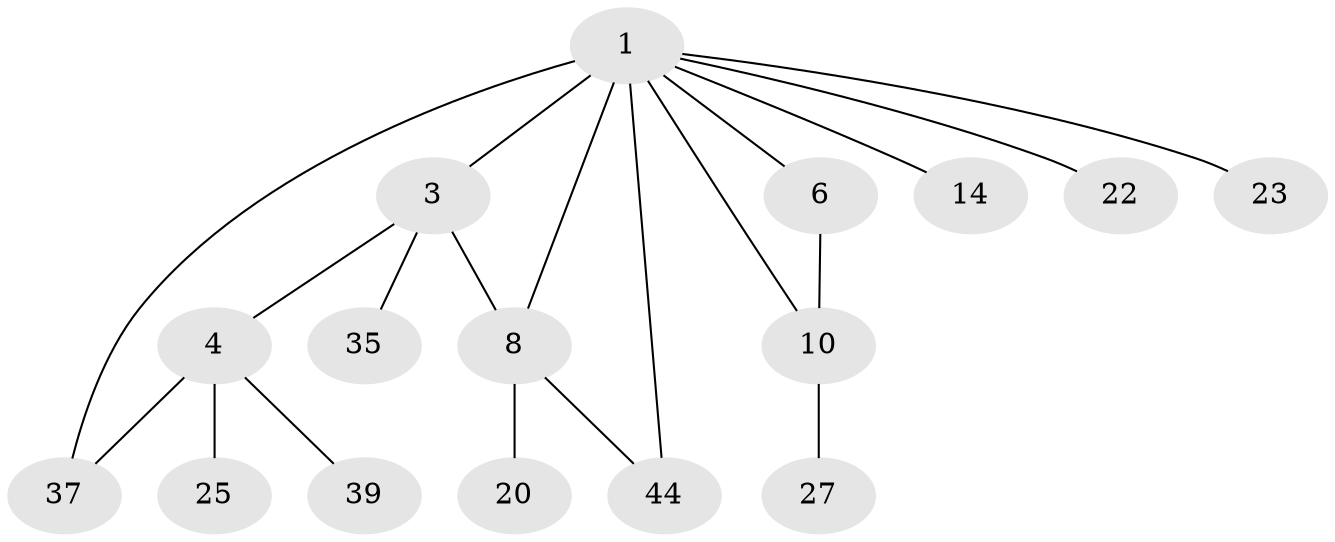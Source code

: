 // original degree distribution, {4: 0.09259259259259259, 7: 0.018518518518518517, 6: 0.037037037037037035, 5: 0.018518518518518517, 2: 0.3148148148148148, 3: 0.1111111111111111, 1: 0.4074074074074074}
// Generated by graph-tools (version 1.1) at 2025/16/03/04/25 18:16:47]
// undirected, 16 vertices, 19 edges
graph export_dot {
graph [start="1"]
  node [color=gray90,style=filled];
  1 [super="+7+2+13"];
  3 [super="+17+33+32+28"];
  4 [super="+51+48+12+16"];
  6 [super="+19+34"];
  8 [super="+18+11"];
  10 [super="+41+43+26+15"];
  14;
  20;
  22 [super="+42"];
  23;
  25;
  27 [super="+49+54"];
  35 [super="+38"];
  37;
  39;
  44 [super="+50"];
  1 -- 8;
  1 -- 10;
  1 -- 37 [weight=2];
  1 -- 23;
  1 -- 3 [weight=2];
  1 -- 6;
  1 -- 22;
  1 -- 14;
  1 -- 44;
  3 -- 4;
  3 -- 8;
  3 -- 35;
  4 -- 25;
  4 -- 37;
  4 -- 39;
  6 -- 10;
  8 -- 20;
  8 -- 44;
  10 -- 27;
}
